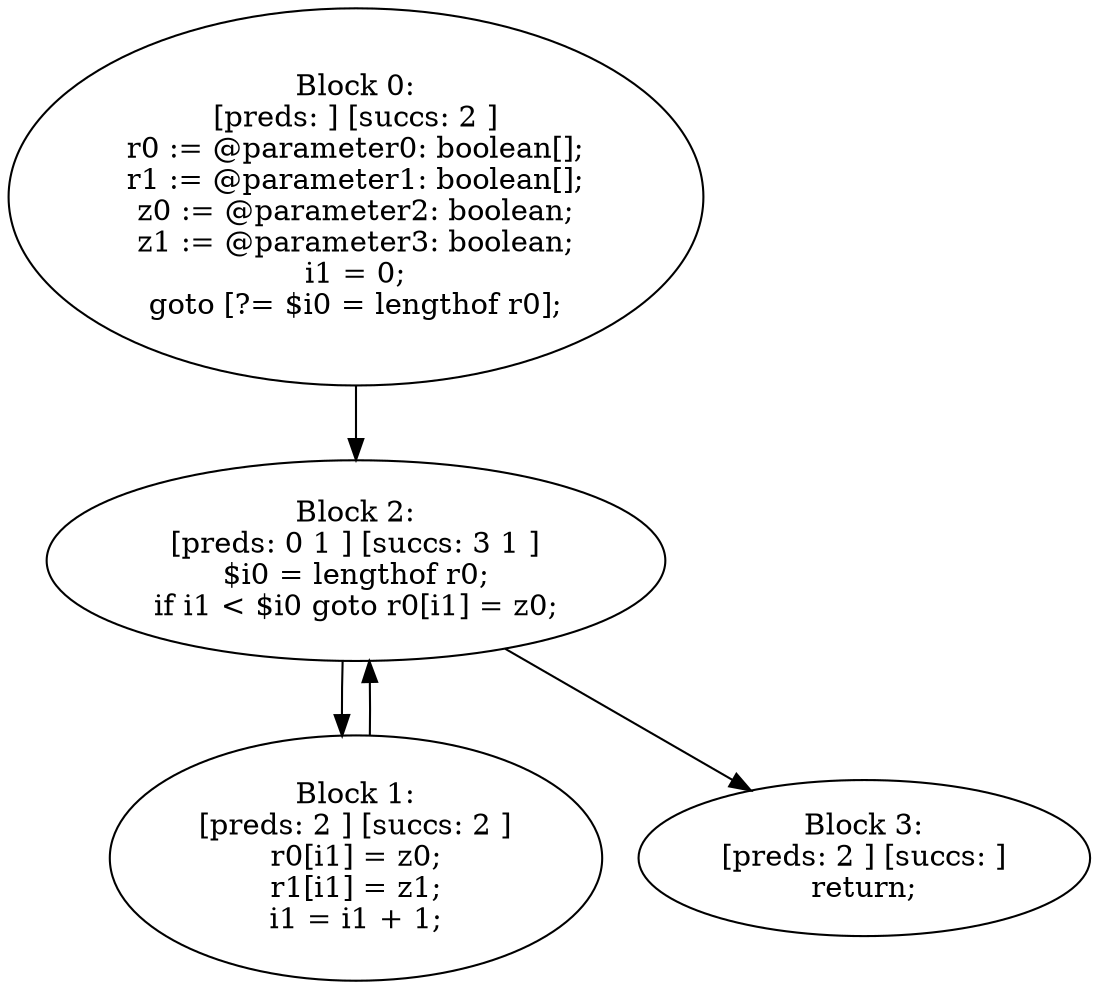 digraph "unitGraph" {
    "Block 0:
[preds: ] [succs: 2 ]
r0 := @parameter0: boolean[];
r1 := @parameter1: boolean[];
z0 := @parameter2: boolean;
z1 := @parameter3: boolean;
i1 = 0;
goto [?= $i0 = lengthof r0];
"
    "Block 1:
[preds: 2 ] [succs: 2 ]
r0[i1] = z0;
r1[i1] = z1;
i1 = i1 + 1;
"
    "Block 2:
[preds: 0 1 ] [succs: 3 1 ]
$i0 = lengthof r0;
if i1 < $i0 goto r0[i1] = z0;
"
    "Block 3:
[preds: 2 ] [succs: ]
return;
"
    "Block 0:
[preds: ] [succs: 2 ]
r0 := @parameter0: boolean[];
r1 := @parameter1: boolean[];
z0 := @parameter2: boolean;
z1 := @parameter3: boolean;
i1 = 0;
goto [?= $i0 = lengthof r0];
"->"Block 2:
[preds: 0 1 ] [succs: 3 1 ]
$i0 = lengthof r0;
if i1 < $i0 goto r0[i1] = z0;
";
    "Block 1:
[preds: 2 ] [succs: 2 ]
r0[i1] = z0;
r1[i1] = z1;
i1 = i1 + 1;
"->"Block 2:
[preds: 0 1 ] [succs: 3 1 ]
$i0 = lengthof r0;
if i1 < $i0 goto r0[i1] = z0;
";
    "Block 2:
[preds: 0 1 ] [succs: 3 1 ]
$i0 = lengthof r0;
if i1 < $i0 goto r0[i1] = z0;
"->"Block 3:
[preds: 2 ] [succs: ]
return;
";
    "Block 2:
[preds: 0 1 ] [succs: 3 1 ]
$i0 = lengthof r0;
if i1 < $i0 goto r0[i1] = z0;
"->"Block 1:
[preds: 2 ] [succs: 2 ]
r0[i1] = z0;
r1[i1] = z1;
i1 = i1 + 1;
";
}
